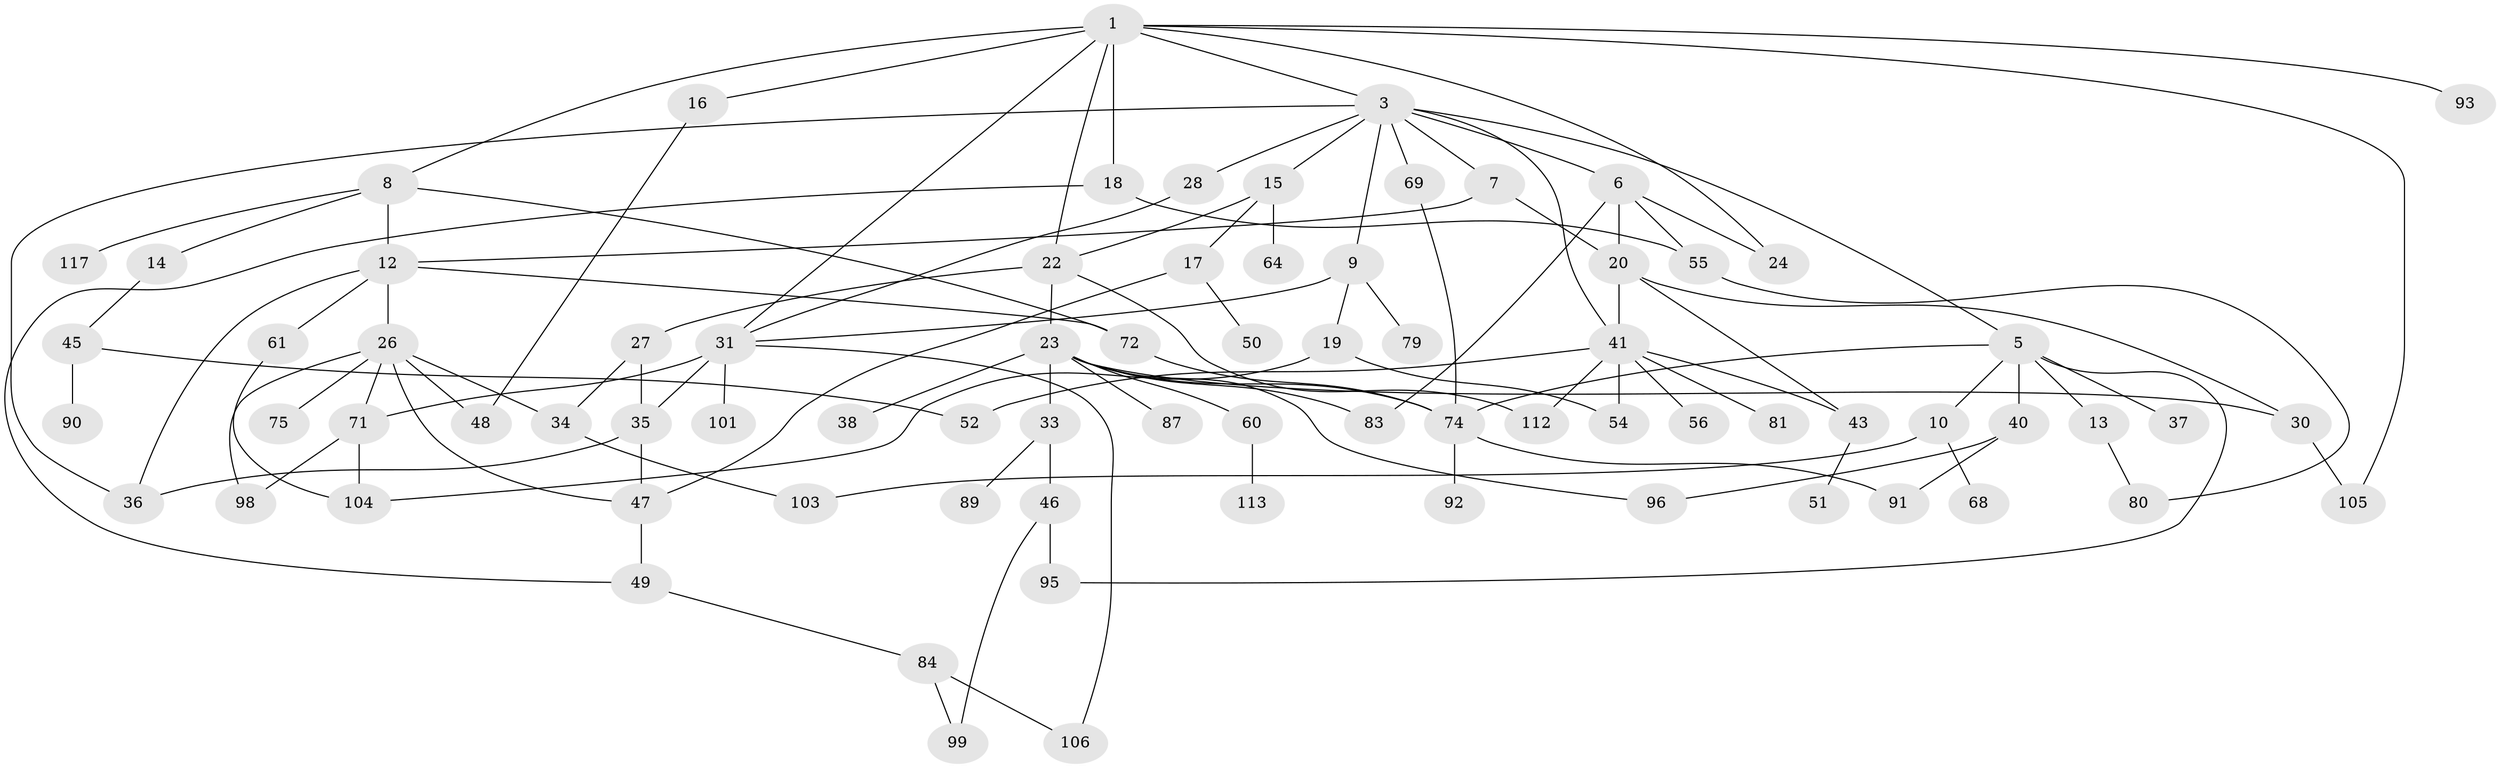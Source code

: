 // original degree distribution, {5: 0.06779661016949153, 6: 0.01694915254237288, 7: 0.03389830508474576, 4: 0.09322033898305085, 3: 0.2288135593220339, 2: 0.3474576271186441, 1: 0.211864406779661}
// Generated by graph-tools (version 1.1) at 2025/41/03/06/25 10:41:29]
// undirected, 77 vertices, 114 edges
graph export_dot {
graph [start="1"]
  node [color=gray90,style=filled];
  1 [super="+2"];
  3 [super="+4"];
  5 [super="+11"];
  6 [super="+114"];
  7;
  8 [super="+58"];
  9;
  10 [super="+29"];
  12 [super="+62"];
  13 [super="+32"];
  14 [super="+85"];
  15;
  16 [super="+97"];
  17;
  18 [super="+21"];
  19 [super="+44"];
  20;
  22 [super="+82"];
  23 [super="+25"];
  24;
  26 [super="+76"];
  27 [super="+67"];
  28;
  30 [super="+39"];
  31 [super="+63"];
  33 [super="+77"];
  34 [super="+65"];
  35 [super="+88"];
  36 [super="+53"];
  37;
  38;
  40;
  41 [super="+42"];
  43 [super="+109"];
  45 [super="+66"];
  46 [super="+115"];
  47 [super="+111"];
  48;
  49;
  50 [super="+70"];
  51;
  52 [super="+59"];
  54 [super="+57"];
  55 [super="+102"];
  56;
  60 [super="+86"];
  61;
  64;
  68 [super="+107"];
  69;
  71 [super="+73"];
  72 [super="+110"];
  74 [super="+78"];
  75;
  79;
  80;
  81;
  83;
  84 [super="+94"];
  87;
  89;
  90;
  91 [super="+108"];
  92;
  93;
  95 [super="+100"];
  96;
  98;
  99;
  101;
  103;
  104;
  105 [super="+116"];
  106;
  112;
  113 [super="+118"];
  117;
  1 -- 3;
  1 -- 8;
  1 -- 93;
  1 -- 105;
  1 -- 16;
  1 -- 18;
  1 -- 22;
  1 -- 24;
  1 -- 31;
  3 -- 6;
  3 -- 15;
  3 -- 41;
  3 -- 69;
  3 -- 36;
  3 -- 5;
  3 -- 7;
  3 -- 9;
  3 -- 28;
  5 -- 10;
  5 -- 74;
  5 -- 37;
  5 -- 40;
  5 -- 13;
  5 -- 95;
  6 -- 24;
  6 -- 83;
  6 -- 20;
  6 -- 55;
  7 -- 12;
  7 -- 20;
  8 -- 14;
  8 -- 72;
  8 -- 117;
  8 -- 12;
  9 -- 19;
  9 -- 31;
  9 -- 79;
  10 -- 68;
  10 -- 103;
  12 -- 26;
  12 -- 36;
  12 -- 61;
  12 -- 72;
  13 -- 80;
  14 -- 45;
  15 -- 17;
  15 -- 64;
  15 -- 22;
  16 -- 48;
  17 -- 50;
  17 -- 47;
  18 -- 49;
  18 -- 55;
  19 -- 104;
  19 -- 54;
  20 -- 43;
  20 -- 30;
  20 -- 41;
  22 -- 23;
  22 -- 27;
  22 -- 112;
  23 -- 30;
  23 -- 74;
  23 -- 83;
  23 -- 87;
  23 -- 96;
  23 -- 33;
  23 -- 60;
  23 -- 38;
  26 -- 34;
  26 -- 47;
  26 -- 75;
  26 -- 48;
  26 -- 98;
  26 -- 71;
  27 -- 35;
  27 -- 34;
  28 -- 31;
  30 -- 105;
  31 -- 35;
  31 -- 71;
  31 -- 106;
  31 -- 101;
  33 -- 46 [weight=2];
  33 -- 89;
  34 -- 103;
  35 -- 47;
  35 -- 36;
  40 -- 91;
  40 -- 96;
  41 -- 56;
  41 -- 112;
  41 -- 81;
  41 -- 54;
  41 -- 43;
  41 -- 52;
  43 -- 51;
  45 -- 52;
  45 -- 90;
  46 -- 95;
  46 -- 99;
  47 -- 49;
  49 -- 84;
  55 -- 80;
  60 -- 113;
  61 -- 104;
  69 -- 74;
  71 -- 104;
  71 -- 98;
  72 -- 74;
  74 -- 91;
  74 -- 92;
  84 -- 99;
  84 -- 106;
}

